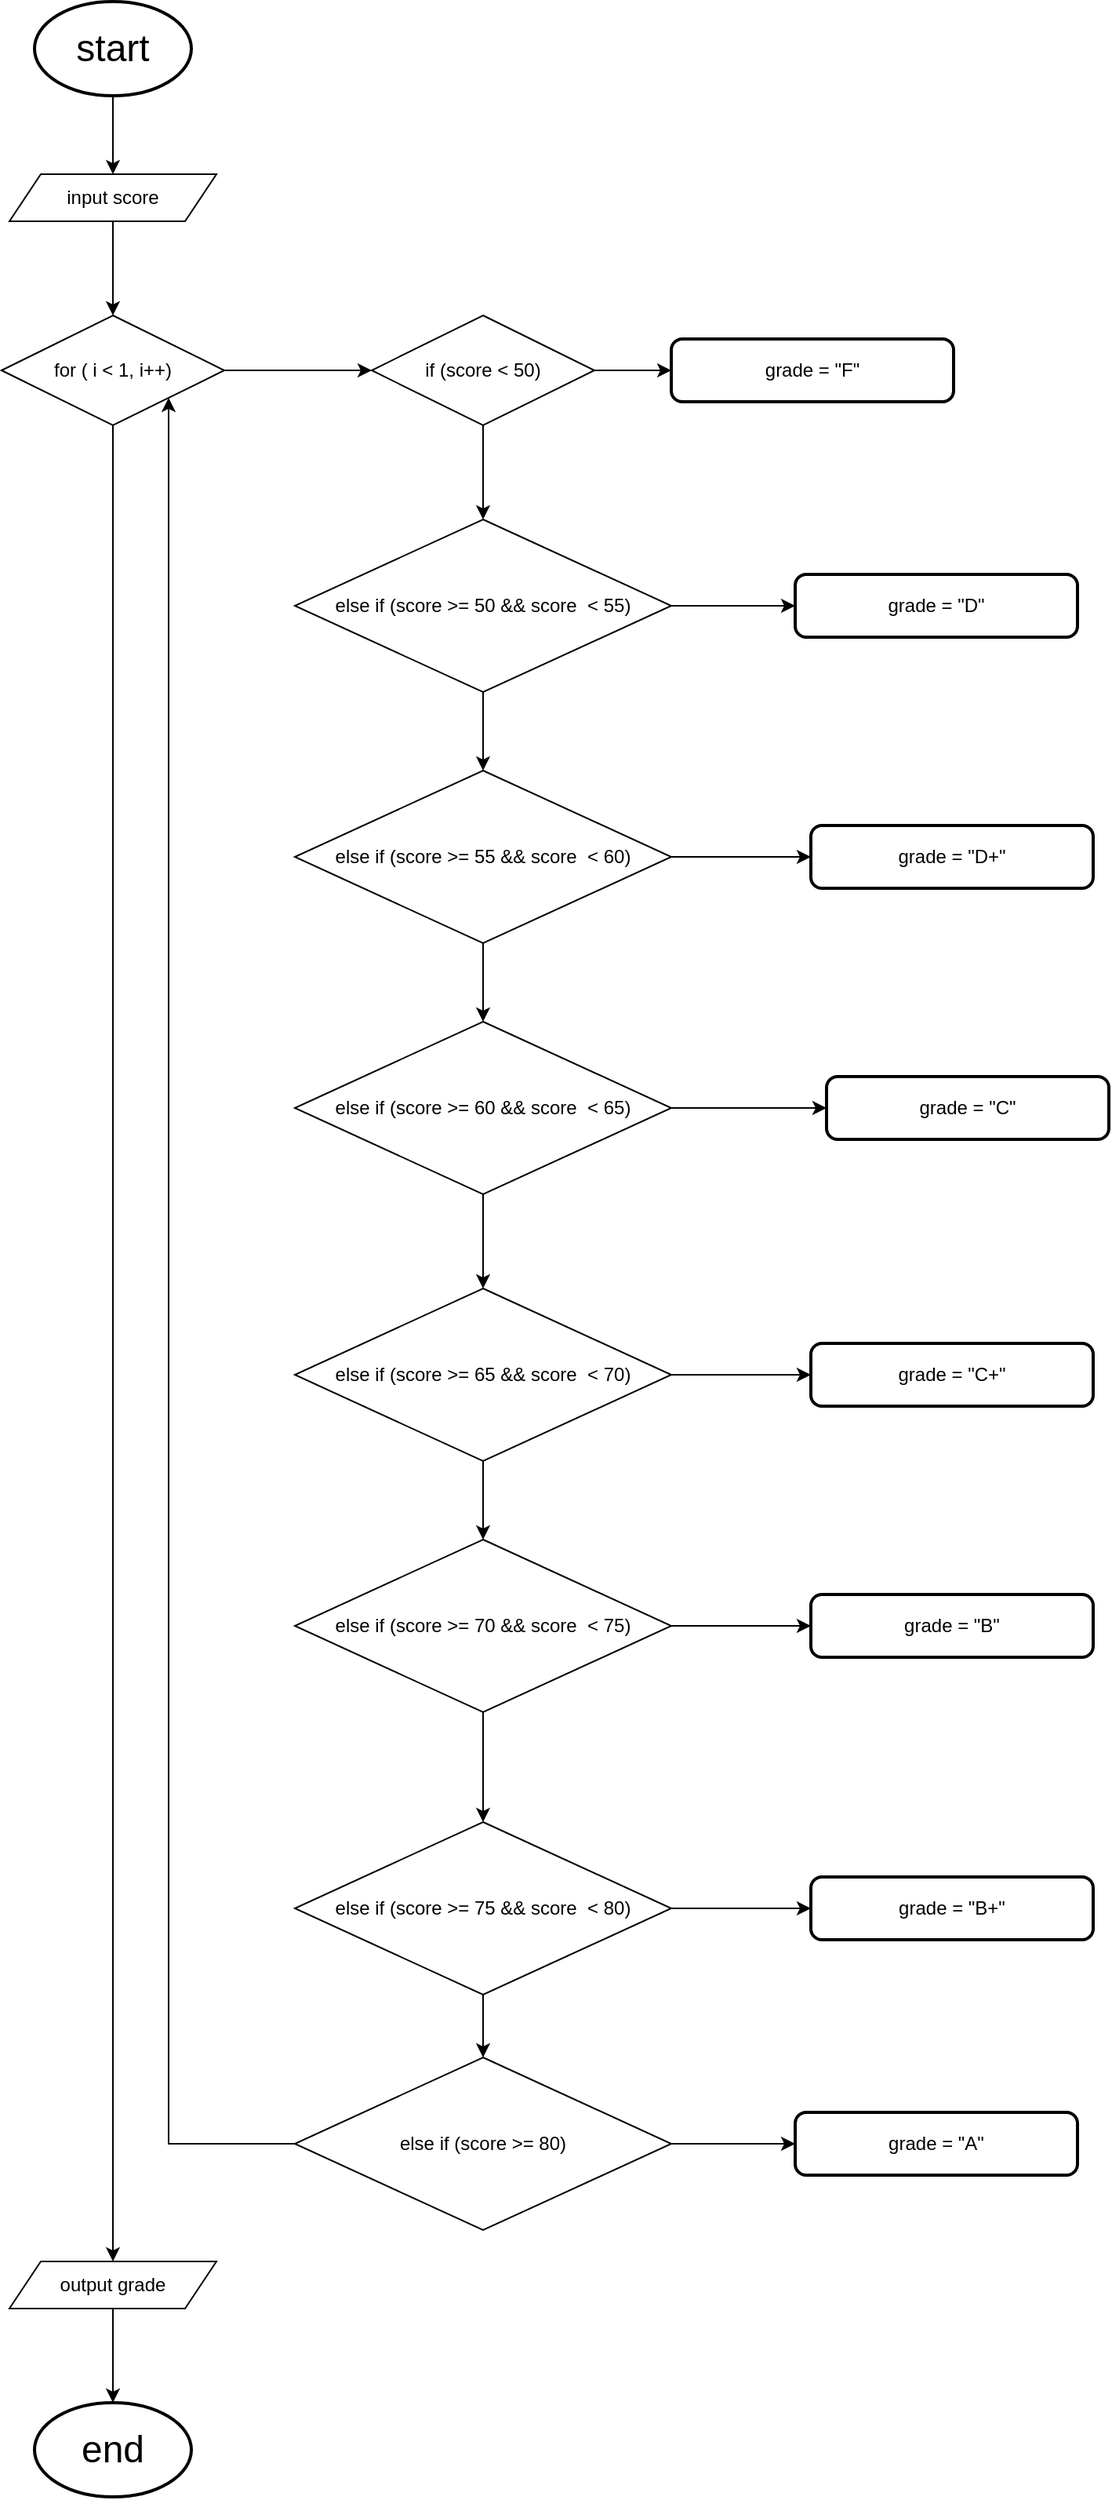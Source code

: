 <mxfile version="25.0.3">
  <diagram name="Page-1" id="7LHZgy3b2Xh9R5DiYF8q">
    <mxGraphModel dx="2390" dy="1243" grid="1" gridSize="10" guides="1" tooltips="1" connect="1" arrows="1" fold="1" page="1" pageScale="1" pageWidth="850" pageHeight="1100" math="0" shadow="0">
      <root>
        <mxCell id="0" />
        <mxCell id="1" parent="0" />
        <mxCell id="qrFkhX4Qv4DLGN2JC1So-14" style="edgeStyle=orthogonalEdgeStyle;rounded=0;orthogonalLoop=1;jettySize=auto;html=1;" edge="1" parent="1" source="qrFkhX4Qv4DLGN2JC1So-1" target="qrFkhX4Qv4DLGN2JC1So-2">
          <mxGeometry relative="1" as="geometry" />
        </mxCell>
        <mxCell id="qrFkhX4Qv4DLGN2JC1So-1" value="&lt;font style=&quot;font-size: 24px;&quot;&gt;start&lt;/font&gt;" style="strokeWidth=2;html=1;shape=mxgraph.flowchart.start_1;whiteSpace=wrap;" vertex="1" parent="1">
          <mxGeometry x="375" y="40" width="100" height="60" as="geometry" />
        </mxCell>
        <mxCell id="qrFkhX4Qv4DLGN2JC1So-15" style="edgeStyle=orthogonalEdgeStyle;rounded=0;orthogonalLoop=1;jettySize=auto;html=1;" edge="1" parent="1" source="qrFkhX4Qv4DLGN2JC1So-2" target="qrFkhX4Qv4DLGN2JC1So-5">
          <mxGeometry relative="1" as="geometry" />
        </mxCell>
        <mxCell id="qrFkhX4Qv4DLGN2JC1So-2" value="input score" style="shape=parallelogram;perimeter=parallelogramPerimeter;whiteSpace=wrap;html=1;fixedSize=1;" vertex="1" parent="1">
          <mxGeometry x="359" y="150" width="132" height="30" as="geometry" />
        </mxCell>
        <mxCell id="qrFkhX4Qv4DLGN2JC1So-3" value="&lt;font style=&quot;font-size: 24px;&quot;&gt;end&lt;/font&gt;" style="strokeWidth=2;html=1;shape=mxgraph.flowchart.start_1;whiteSpace=wrap;" vertex="1" parent="1">
          <mxGeometry x="375" y="1570" width="100" height="60" as="geometry" />
        </mxCell>
        <mxCell id="qrFkhX4Qv4DLGN2JC1So-4" value="output grade" style="shape=parallelogram;perimeter=parallelogramPerimeter;whiteSpace=wrap;html=1;fixedSize=1;" vertex="1" parent="1">
          <mxGeometry x="359" y="1480" width="132" height="30" as="geometry" />
        </mxCell>
        <mxCell id="qrFkhX4Qv4DLGN2JC1So-16" style="edgeStyle=orthogonalEdgeStyle;rounded=0;orthogonalLoop=1;jettySize=auto;html=1;entryX=0;entryY=0.5;entryDx=0;entryDy=0;" edge="1" parent="1" source="qrFkhX4Qv4DLGN2JC1So-5" target="qrFkhX4Qv4DLGN2JC1So-6">
          <mxGeometry relative="1" as="geometry" />
        </mxCell>
        <mxCell id="qrFkhX4Qv4DLGN2JC1So-42" style="edgeStyle=orthogonalEdgeStyle;rounded=0;orthogonalLoop=1;jettySize=auto;html=1;" edge="1" parent="1" source="qrFkhX4Qv4DLGN2JC1So-5" target="qrFkhX4Qv4DLGN2JC1So-4">
          <mxGeometry relative="1" as="geometry" />
        </mxCell>
        <mxCell id="qrFkhX4Qv4DLGN2JC1So-5" value="for ( i &amp;lt; 1, i++)" style="rhombus;whiteSpace=wrap;html=1;" vertex="1" parent="1">
          <mxGeometry x="354" y="240" width="142" height="70" as="geometry" />
        </mxCell>
        <mxCell id="qrFkhX4Qv4DLGN2JC1So-17" style="edgeStyle=orthogonalEdgeStyle;rounded=0;orthogonalLoop=1;jettySize=auto;html=1;entryX=0;entryY=0.5;entryDx=0;entryDy=0;" edge="1" parent="1" source="qrFkhX4Qv4DLGN2JC1So-6" target="qrFkhX4Qv4DLGN2JC1So-13">
          <mxGeometry relative="1" as="geometry" />
        </mxCell>
        <mxCell id="qrFkhX4Qv4DLGN2JC1So-18" style="edgeStyle=orthogonalEdgeStyle;rounded=0;orthogonalLoop=1;jettySize=auto;html=1;" edge="1" parent="1" source="qrFkhX4Qv4DLGN2JC1So-6" target="qrFkhX4Qv4DLGN2JC1So-7">
          <mxGeometry relative="1" as="geometry" />
        </mxCell>
        <mxCell id="qrFkhX4Qv4DLGN2JC1So-6" value="if (score &amp;lt; 50)" style="rhombus;whiteSpace=wrap;html=1;" vertex="1" parent="1">
          <mxGeometry x="590" y="240" width="142" height="70" as="geometry" />
        </mxCell>
        <mxCell id="qrFkhX4Qv4DLGN2JC1So-24" style="edgeStyle=orthogonalEdgeStyle;rounded=0;orthogonalLoop=1;jettySize=auto;html=1;entryX=0;entryY=0.5;entryDx=0;entryDy=0;" edge="1" parent="1" source="qrFkhX4Qv4DLGN2JC1So-7" target="qrFkhX4Qv4DLGN2JC1So-19">
          <mxGeometry relative="1" as="geometry" />
        </mxCell>
        <mxCell id="qrFkhX4Qv4DLGN2JC1So-35" style="edgeStyle=orthogonalEdgeStyle;rounded=0;orthogonalLoop=1;jettySize=auto;html=1;entryX=0.5;entryY=0;entryDx=0;entryDy=0;" edge="1" parent="1" source="qrFkhX4Qv4DLGN2JC1So-7" target="qrFkhX4Qv4DLGN2JC1So-8">
          <mxGeometry relative="1" as="geometry" />
        </mxCell>
        <mxCell id="qrFkhX4Qv4DLGN2JC1So-7" value="else if (score &amp;gt;= 50 &amp;amp;&amp;amp; score&amp;nbsp; &amp;lt; 55)" style="rhombus;whiteSpace=wrap;html=1;" vertex="1" parent="1">
          <mxGeometry x="541" y="370" width="240" height="110" as="geometry" />
        </mxCell>
        <mxCell id="qrFkhX4Qv4DLGN2JC1So-25" style="edgeStyle=orthogonalEdgeStyle;rounded=0;orthogonalLoop=1;jettySize=auto;html=1;entryX=0;entryY=0.5;entryDx=0;entryDy=0;" edge="1" parent="1" source="qrFkhX4Qv4DLGN2JC1So-8" target="qrFkhX4Qv4DLGN2JC1So-20">
          <mxGeometry relative="1" as="geometry" />
        </mxCell>
        <mxCell id="qrFkhX4Qv4DLGN2JC1So-36" style="edgeStyle=orthogonalEdgeStyle;rounded=0;orthogonalLoop=1;jettySize=auto;html=1;entryX=0.5;entryY=0;entryDx=0;entryDy=0;" edge="1" parent="1" source="qrFkhX4Qv4DLGN2JC1So-8" target="qrFkhX4Qv4DLGN2JC1So-9">
          <mxGeometry relative="1" as="geometry" />
        </mxCell>
        <mxCell id="qrFkhX4Qv4DLGN2JC1So-8" value="else if (score &amp;gt;= 55 &amp;amp;&amp;amp; score&amp;nbsp; &amp;lt; 60)" style="rhombus;whiteSpace=wrap;html=1;" vertex="1" parent="1">
          <mxGeometry x="541" y="530" width="240" height="110" as="geometry" />
        </mxCell>
        <mxCell id="qrFkhX4Qv4DLGN2JC1So-26" style="edgeStyle=orthogonalEdgeStyle;rounded=0;orthogonalLoop=1;jettySize=auto;html=1;entryX=0;entryY=0.5;entryDx=0;entryDy=0;" edge="1" parent="1" source="qrFkhX4Qv4DLGN2JC1So-9" target="qrFkhX4Qv4DLGN2JC1So-21">
          <mxGeometry relative="1" as="geometry" />
        </mxCell>
        <mxCell id="qrFkhX4Qv4DLGN2JC1So-37" style="edgeStyle=orthogonalEdgeStyle;rounded=0;orthogonalLoop=1;jettySize=auto;html=1;entryX=0.5;entryY=0;entryDx=0;entryDy=0;" edge="1" parent="1" source="qrFkhX4Qv4DLGN2JC1So-9" target="qrFkhX4Qv4DLGN2JC1So-10">
          <mxGeometry relative="1" as="geometry" />
        </mxCell>
        <mxCell id="qrFkhX4Qv4DLGN2JC1So-9" value="else if (score &amp;gt;= 60 &amp;amp;&amp;amp; score&amp;nbsp; &amp;lt; 65)" style="rhombus;whiteSpace=wrap;html=1;" vertex="1" parent="1">
          <mxGeometry x="541" y="690" width="240" height="110" as="geometry" />
        </mxCell>
        <mxCell id="qrFkhX4Qv4DLGN2JC1So-27" style="edgeStyle=orthogonalEdgeStyle;rounded=0;orthogonalLoop=1;jettySize=auto;html=1;entryX=0;entryY=0.5;entryDx=0;entryDy=0;" edge="1" parent="1" source="qrFkhX4Qv4DLGN2JC1So-10" target="qrFkhX4Qv4DLGN2JC1So-22">
          <mxGeometry relative="1" as="geometry" />
        </mxCell>
        <mxCell id="qrFkhX4Qv4DLGN2JC1So-38" style="edgeStyle=orthogonalEdgeStyle;rounded=0;orthogonalLoop=1;jettySize=auto;html=1;entryX=0.5;entryY=0;entryDx=0;entryDy=0;" edge="1" parent="1" source="qrFkhX4Qv4DLGN2JC1So-10" target="qrFkhX4Qv4DLGN2JC1So-29">
          <mxGeometry relative="1" as="geometry" />
        </mxCell>
        <mxCell id="qrFkhX4Qv4DLGN2JC1So-10" value="else if (score &amp;gt;= 65 &amp;amp;&amp;amp; score&amp;nbsp; &amp;lt; 70)" style="rhombus;whiteSpace=wrap;html=1;" vertex="1" parent="1">
          <mxGeometry x="541" y="860" width="240" height="110" as="geometry" />
        </mxCell>
        <mxCell id="qrFkhX4Qv4DLGN2JC1So-28" style="edgeStyle=orthogonalEdgeStyle;rounded=0;orthogonalLoop=1;jettySize=auto;html=1;entryX=0;entryY=0.5;entryDx=0;entryDy=0;" edge="1" parent="1" source="qrFkhX4Qv4DLGN2JC1So-11" target="qrFkhX4Qv4DLGN2JC1So-23">
          <mxGeometry relative="1" as="geometry" />
        </mxCell>
        <mxCell id="qrFkhX4Qv4DLGN2JC1So-40" style="edgeStyle=orthogonalEdgeStyle;rounded=0;orthogonalLoop=1;jettySize=auto;html=1;" edge="1" parent="1" source="qrFkhX4Qv4DLGN2JC1So-11" target="qrFkhX4Qv4DLGN2JC1So-12">
          <mxGeometry relative="1" as="geometry" />
        </mxCell>
        <mxCell id="qrFkhX4Qv4DLGN2JC1So-11" value="else if (score &amp;gt;= 75 &amp;amp;&amp;amp; score&amp;nbsp; &amp;lt; 80)" style="rhombus;whiteSpace=wrap;html=1;" vertex="1" parent="1">
          <mxGeometry x="541" y="1200" width="240" height="110" as="geometry" />
        </mxCell>
        <mxCell id="qrFkhX4Qv4DLGN2JC1So-32" style="edgeStyle=orthogonalEdgeStyle;rounded=0;orthogonalLoop=1;jettySize=auto;html=1;entryX=0;entryY=0.5;entryDx=0;entryDy=0;" edge="1" parent="1" source="qrFkhX4Qv4DLGN2JC1So-12" target="qrFkhX4Qv4DLGN2JC1So-31">
          <mxGeometry relative="1" as="geometry" />
        </mxCell>
        <mxCell id="qrFkhX4Qv4DLGN2JC1So-41" style="edgeStyle=orthogonalEdgeStyle;rounded=0;orthogonalLoop=1;jettySize=auto;html=1;entryX=1;entryY=1;entryDx=0;entryDy=0;" edge="1" parent="1" source="qrFkhX4Qv4DLGN2JC1So-12" target="qrFkhX4Qv4DLGN2JC1So-5">
          <mxGeometry relative="1" as="geometry" />
        </mxCell>
        <mxCell id="qrFkhX4Qv4DLGN2JC1So-12" value="else if (score &amp;gt;= 80)" style="rhombus;whiteSpace=wrap;html=1;" vertex="1" parent="1">
          <mxGeometry x="541" y="1350" width="240" height="110" as="geometry" />
        </mxCell>
        <mxCell id="qrFkhX4Qv4DLGN2JC1So-13" value="grade = &quot;F&quot;" style="rounded=1;whiteSpace=wrap;html=1;absoluteArcSize=1;arcSize=14;strokeWidth=2;" vertex="1" parent="1">
          <mxGeometry x="781" y="255" width="180" height="40" as="geometry" />
        </mxCell>
        <mxCell id="qrFkhX4Qv4DLGN2JC1So-19" value="grade = &quot;D&quot;" style="rounded=1;whiteSpace=wrap;html=1;absoluteArcSize=1;arcSize=14;strokeWidth=2;" vertex="1" parent="1">
          <mxGeometry x="860" y="405" width="180" height="40" as="geometry" />
        </mxCell>
        <mxCell id="qrFkhX4Qv4DLGN2JC1So-20" value="grade = &quot;D+&quot;" style="rounded=1;whiteSpace=wrap;html=1;absoluteArcSize=1;arcSize=14;strokeWidth=2;" vertex="1" parent="1">
          <mxGeometry x="870" y="565" width="180" height="40" as="geometry" />
        </mxCell>
        <mxCell id="qrFkhX4Qv4DLGN2JC1So-21" value="grade = &quot;C&quot;" style="rounded=1;whiteSpace=wrap;html=1;absoluteArcSize=1;arcSize=14;strokeWidth=2;" vertex="1" parent="1">
          <mxGeometry x="880" y="725" width="180" height="40" as="geometry" />
        </mxCell>
        <mxCell id="qrFkhX4Qv4DLGN2JC1So-22" value="grade = &quot;C+&quot;" style="rounded=1;whiteSpace=wrap;html=1;absoluteArcSize=1;arcSize=14;strokeWidth=2;" vertex="1" parent="1">
          <mxGeometry x="870" y="895" width="180" height="40" as="geometry" />
        </mxCell>
        <mxCell id="qrFkhX4Qv4DLGN2JC1So-23" value="grade = &quot;B+&quot;" style="rounded=1;whiteSpace=wrap;html=1;absoluteArcSize=1;arcSize=14;strokeWidth=2;" vertex="1" parent="1">
          <mxGeometry x="870" y="1235" width="180" height="40" as="geometry" />
        </mxCell>
        <mxCell id="qrFkhX4Qv4DLGN2JC1So-34" style="edgeStyle=orthogonalEdgeStyle;rounded=0;orthogonalLoop=1;jettySize=auto;html=1;entryX=0;entryY=0.5;entryDx=0;entryDy=0;" edge="1" parent="1" source="qrFkhX4Qv4DLGN2JC1So-29" target="qrFkhX4Qv4DLGN2JC1So-30">
          <mxGeometry relative="1" as="geometry" />
        </mxCell>
        <mxCell id="qrFkhX4Qv4DLGN2JC1So-39" style="edgeStyle=orthogonalEdgeStyle;rounded=0;orthogonalLoop=1;jettySize=auto;html=1;entryX=0.5;entryY=0;entryDx=0;entryDy=0;" edge="1" parent="1" source="qrFkhX4Qv4DLGN2JC1So-29" target="qrFkhX4Qv4DLGN2JC1So-11">
          <mxGeometry relative="1" as="geometry" />
        </mxCell>
        <mxCell id="qrFkhX4Qv4DLGN2JC1So-29" value="else if (score &amp;gt;= 70 &amp;amp;&amp;amp; score&amp;nbsp; &amp;lt; 75)" style="rhombus;whiteSpace=wrap;html=1;" vertex="1" parent="1">
          <mxGeometry x="541" y="1020" width="240" height="110" as="geometry" />
        </mxCell>
        <mxCell id="qrFkhX4Qv4DLGN2JC1So-30" value="grade = &quot;B&quot;" style="rounded=1;whiteSpace=wrap;html=1;absoluteArcSize=1;arcSize=14;strokeWidth=2;" vertex="1" parent="1">
          <mxGeometry x="870" y="1055" width="180" height="40" as="geometry" />
        </mxCell>
        <mxCell id="qrFkhX4Qv4DLGN2JC1So-31" value="grade = &quot;A&quot;" style="rounded=1;whiteSpace=wrap;html=1;absoluteArcSize=1;arcSize=14;strokeWidth=2;" vertex="1" parent="1">
          <mxGeometry x="860" y="1385" width="180" height="40" as="geometry" />
        </mxCell>
        <mxCell id="qrFkhX4Qv4DLGN2JC1So-43" style="edgeStyle=orthogonalEdgeStyle;rounded=0;orthogonalLoop=1;jettySize=auto;html=1;entryX=0.5;entryY=0;entryDx=0;entryDy=0;entryPerimeter=0;" edge="1" parent="1" source="qrFkhX4Qv4DLGN2JC1So-4" target="qrFkhX4Qv4DLGN2JC1So-3">
          <mxGeometry relative="1" as="geometry" />
        </mxCell>
      </root>
    </mxGraphModel>
  </diagram>
</mxfile>
